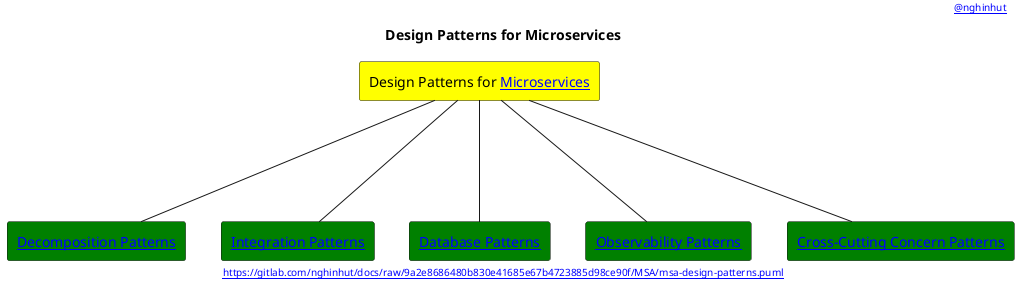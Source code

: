 @startuml
'-----START auto generated metadata please keep comment here to allow auto update-----
'-----DON'T EDIT THIS SECTION, INSTEAD RE-RUN prebuild.sh TO UPDATE-----
header [[mailto:nghinhut@gmail.com @nghinhut]]
footer [[https://gitlab.com/nghinhut/docs/raw/9a2e8686480b830e41685e67b4723885d98ce90f/MSA/msa-design-patterns.puml]]
'-----END auto generated metadata please keep comment here to allow auto update-----
title Design Patterns for Microservices

!$REPO_URL = "https://gitlab.com/nghinhut/docs/raw/master/MSA"
!$PLANTUML_PROXY_URL = "http://www.plantuml.com/plantuml/proxy"
!$BASE_URL = $PLANTUML_PROXY_URL + "?fmt=svg&src=" + $REPO_URL

rectangle "Design Patterns for [[$BASE_URL/msa.puml Microservices]]" as DpfMSA #yellow

rectangle "[[$BASE_URL/decomposition-patterns.puml Decomposition Patterns]]" as Decomposition #green
rectangle "[[$BASE_URL/integration-patterns.puml Integration Patterns]]" as Integration #green
rectangle "[[$BASE_URL/database-patterns.puml Database Patterns]]" as Database #green
rectangle "[[$BASE_URL/observability-patterns.puml Observability Patterns]]" as Observability #green
rectangle "[[$BASE_URL/cross-cutting-concern-patterns.puml Cross-Cutting Concern Patterns]]" as CrossCuttingConcern #green
DpfMSA --- Decomposition
DpfMSA --- Integration
DpfMSA --- Database
DpfMSA --- Observability
DpfMSA --- CrossCuttingConcern
@enduml
